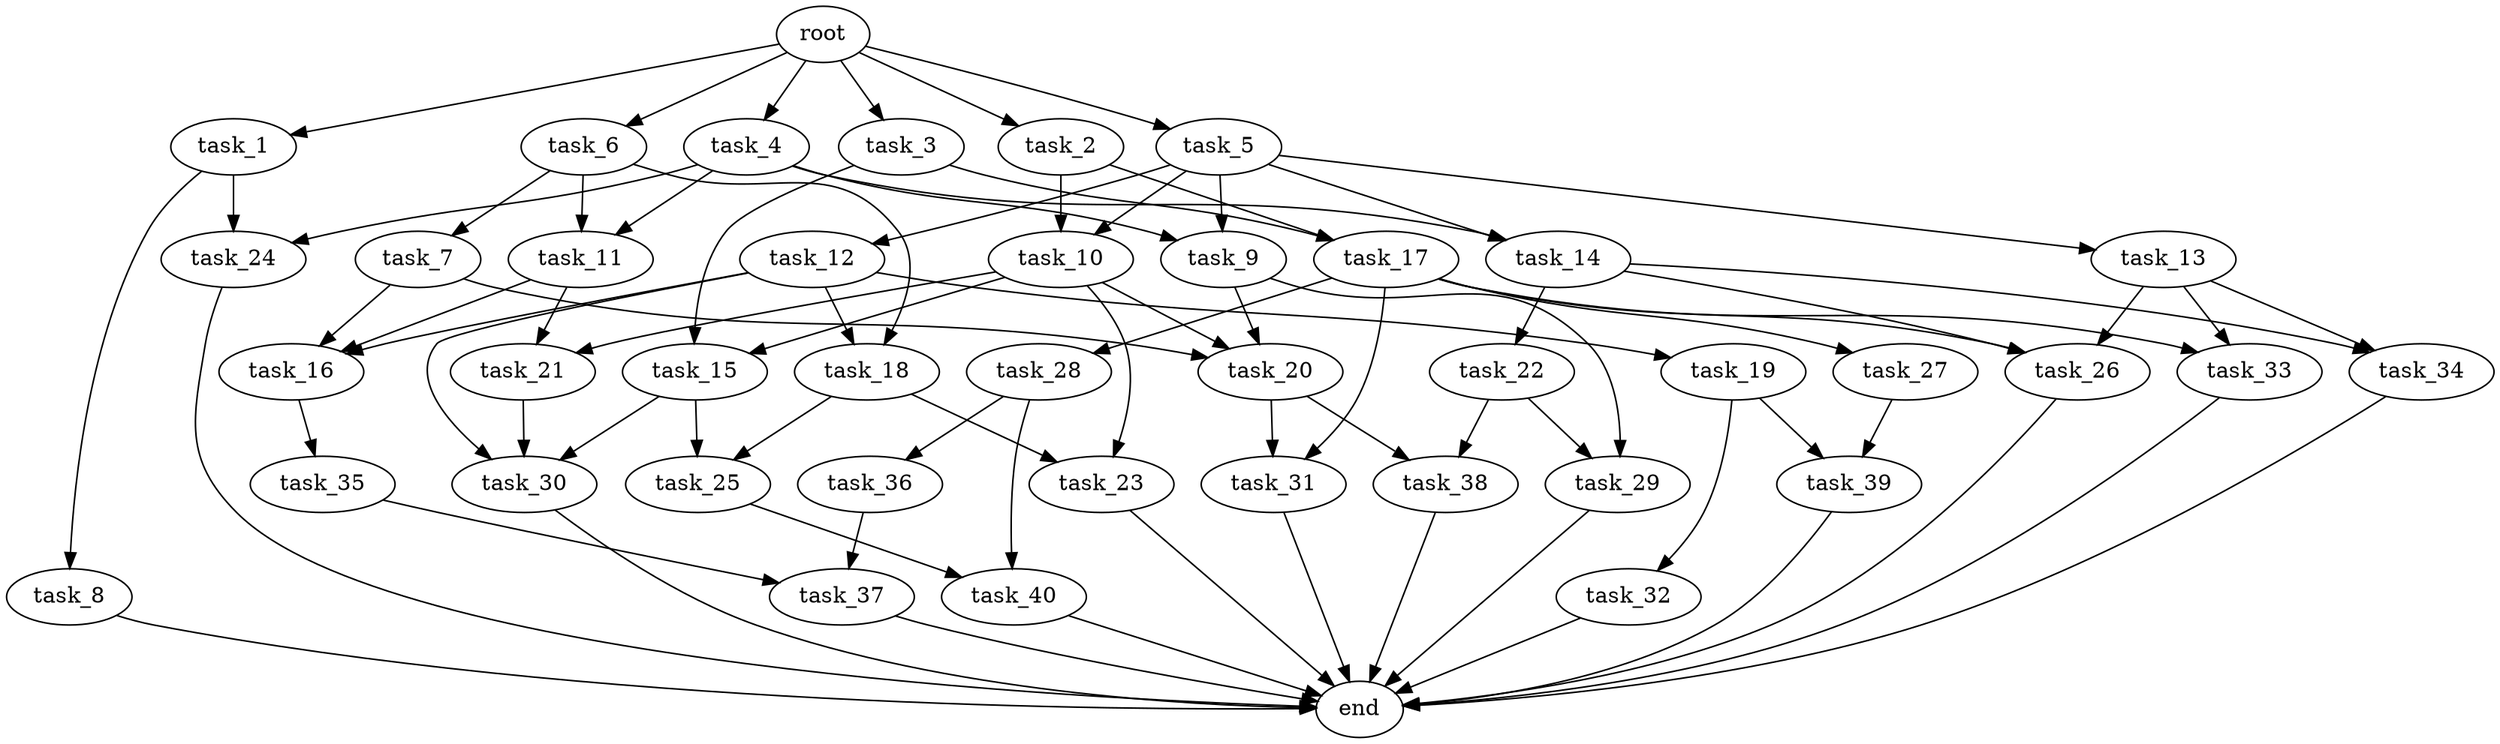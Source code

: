digraph G {
  root [size="0.000000e+00"];
  task_1 [size="4.918689e+10"];
  task_2 [size="1.489859e+10"];
  task_3 [size="2.349550e+10"];
  task_4 [size="5.583784e+10"];
  task_5 [size="4.219136e+10"];
  task_6 [size="4.912199e+10"];
  task_7 [size="4.098913e+10"];
  task_8 [size="1.691600e+10"];
  task_9 [size="9.402072e+10"];
  task_10 [size="7.568866e+10"];
  task_11 [size="7.494783e+10"];
  task_12 [size="1.263050e+10"];
  task_13 [size="4.589014e+10"];
  task_14 [size="9.527188e+10"];
  task_15 [size="3.943017e+10"];
  task_16 [size="9.868669e+10"];
  task_17 [size="5.094370e+10"];
  task_18 [size="8.473193e+10"];
  task_19 [size="7.036220e+10"];
  task_20 [size="3.874881e+10"];
  task_21 [size="3.511473e+10"];
  task_22 [size="6.988201e+10"];
  task_23 [size="4.002493e+10"];
  task_24 [size="1.527275e+10"];
  task_25 [size="1.301090e+10"];
  task_26 [size="9.835667e+10"];
  task_27 [size="9.563970e+10"];
  task_28 [size="6.214390e+10"];
  task_29 [size="4.419856e+10"];
  task_30 [size="9.977900e+10"];
  task_31 [size="8.523160e+10"];
  task_32 [size="4.420536e+10"];
  task_33 [size="8.562736e+10"];
  task_34 [size="2.696355e+10"];
  task_35 [size="6.235830e+10"];
  task_36 [size="4.733577e+10"];
  task_37 [size="8.298863e+10"];
  task_38 [size="6.624252e+10"];
  task_39 [size="5.782233e+10"];
  task_40 [size="6.391480e+10"];
  end [size="0.000000e+00"];

  root -> task_1 [size="1.000000e-12"];
  root -> task_2 [size="1.000000e-12"];
  root -> task_3 [size="1.000000e-12"];
  root -> task_4 [size="1.000000e-12"];
  root -> task_5 [size="1.000000e-12"];
  root -> task_6 [size="1.000000e-12"];
  task_1 -> task_8 [size="1.691600e+08"];
  task_1 -> task_24 [size="7.636375e+07"];
  task_2 -> task_10 [size="3.784433e+08"];
  task_2 -> task_17 [size="2.547185e+08"];
  task_3 -> task_15 [size="1.971508e+08"];
  task_3 -> task_17 [size="2.547185e+08"];
  task_4 -> task_9 [size="4.701036e+08"];
  task_4 -> task_11 [size="3.747392e+08"];
  task_4 -> task_14 [size="4.763594e+08"];
  task_4 -> task_24 [size="7.636375e+07"];
  task_5 -> task_9 [size="4.701036e+08"];
  task_5 -> task_10 [size="3.784433e+08"];
  task_5 -> task_12 [size="1.263050e+08"];
  task_5 -> task_13 [size="4.589014e+08"];
  task_5 -> task_14 [size="4.763594e+08"];
  task_6 -> task_7 [size="4.098913e+08"];
  task_6 -> task_11 [size="3.747392e+08"];
  task_6 -> task_18 [size="4.236596e+08"];
  task_7 -> task_16 [size="3.289556e+08"];
  task_7 -> task_20 [size="1.291627e+08"];
  task_8 -> end [size="1.000000e-12"];
  task_9 -> task_20 [size="1.291627e+08"];
  task_9 -> task_29 [size="2.209928e+08"];
  task_10 -> task_15 [size="1.971508e+08"];
  task_10 -> task_20 [size="1.291627e+08"];
  task_10 -> task_21 [size="1.755736e+08"];
  task_10 -> task_23 [size="2.001247e+08"];
  task_11 -> task_16 [size="3.289556e+08"];
  task_11 -> task_21 [size="1.755736e+08"];
  task_12 -> task_16 [size="3.289556e+08"];
  task_12 -> task_18 [size="4.236596e+08"];
  task_12 -> task_19 [size="7.036220e+08"];
  task_12 -> task_30 [size="3.325967e+08"];
  task_13 -> task_26 [size="3.278556e+08"];
  task_13 -> task_33 [size="4.281368e+08"];
  task_13 -> task_34 [size="1.348178e+08"];
  task_14 -> task_22 [size="6.988201e+08"];
  task_14 -> task_26 [size="3.278556e+08"];
  task_14 -> task_34 [size="1.348178e+08"];
  task_15 -> task_25 [size="6.505451e+07"];
  task_15 -> task_30 [size="3.325967e+08"];
  task_16 -> task_35 [size="6.235830e+08"];
  task_17 -> task_26 [size="3.278556e+08"];
  task_17 -> task_27 [size="9.563970e+08"];
  task_17 -> task_28 [size="6.214390e+08"];
  task_17 -> task_31 [size="4.261580e+08"];
  task_17 -> task_33 [size="4.281368e+08"];
  task_18 -> task_23 [size="2.001247e+08"];
  task_18 -> task_25 [size="6.505451e+07"];
  task_19 -> task_32 [size="4.420536e+08"];
  task_19 -> task_39 [size="2.891116e+08"];
  task_20 -> task_31 [size="4.261580e+08"];
  task_20 -> task_38 [size="3.312126e+08"];
  task_21 -> task_30 [size="3.325967e+08"];
  task_22 -> task_29 [size="2.209928e+08"];
  task_22 -> task_38 [size="3.312126e+08"];
  task_23 -> end [size="1.000000e-12"];
  task_24 -> end [size="1.000000e-12"];
  task_25 -> task_40 [size="3.195740e+08"];
  task_26 -> end [size="1.000000e-12"];
  task_27 -> task_39 [size="2.891116e+08"];
  task_28 -> task_36 [size="4.733577e+08"];
  task_28 -> task_40 [size="3.195740e+08"];
  task_29 -> end [size="1.000000e-12"];
  task_30 -> end [size="1.000000e-12"];
  task_31 -> end [size="1.000000e-12"];
  task_32 -> end [size="1.000000e-12"];
  task_33 -> end [size="1.000000e-12"];
  task_34 -> end [size="1.000000e-12"];
  task_35 -> task_37 [size="4.149432e+08"];
  task_36 -> task_37 [size="4.149432e+08"];
  task_37 -> end [size="1.000000e-12"];
  task_38 -> end [size="1.000000e-12"];
  task_39 -> end [size="1.000000e-12"];
  task_40 -> end [size="1.000000e-12"];
}

